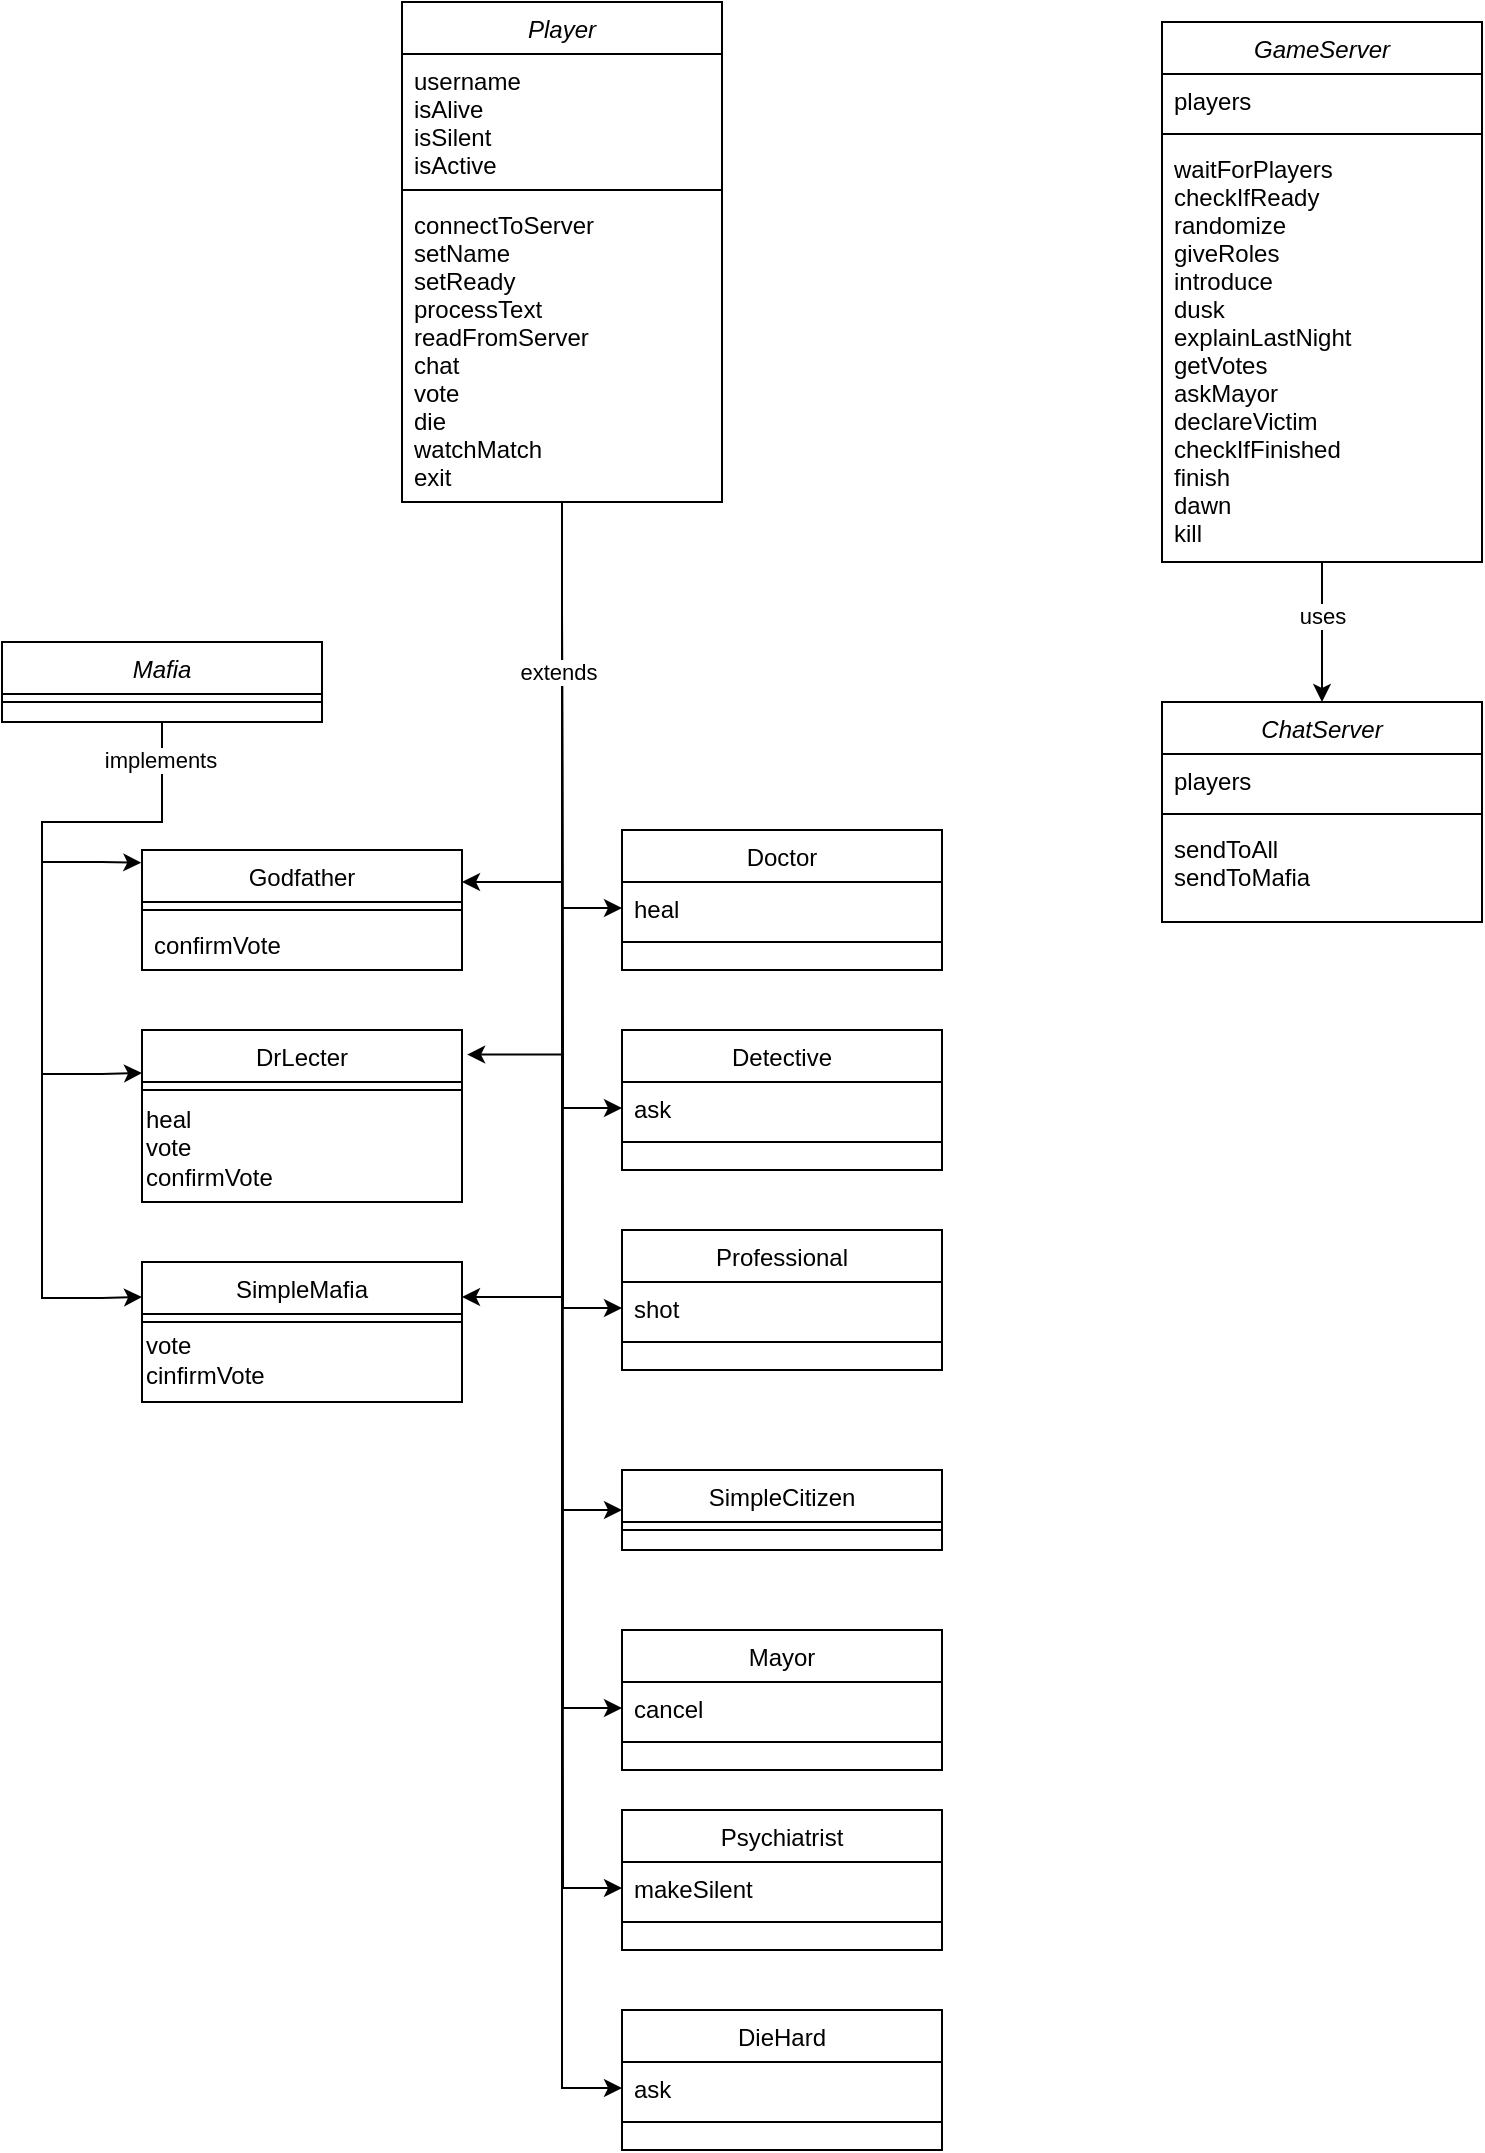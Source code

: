 <mxfile version="14.7.2" type="github">
  <diagram id="C5RBs43oDa-KdzZeNtuy" name="Page-1">
    <mxGraphModel dx="1483" dy="1950" grid="1" gridSize="10" guides="1" tooltips="1" connect="1" arrows="1" fold="1" page="1" pageScale="1" pageWidth="827" pageHeight="1169" math="0" shadow="0">
      <root>
        <mxCell id="WIyWlLk6GJQsqaUBKTNV-0" />
        <mxCell id="WIyWlLk6GJQsqaUBKTNV-1" parent="WIyWlLk6GJQsqaUBKTNV-0" />
        <mxCell id="zkfFHV4jXpPFQw0GAbJ--0" value="Player" style="swimlane;fontStyle=2;align=center;verticalAlign=top;childLayout=stackLayout;horizontal=1;startSize=26;horizontalStack=0;resizeParent=1;resizeLast=0;collapsible=1;marginBottom=0;rounded=0;shadow=0;strokeWidth=1;" parent="WIyWlLk6GJQsqaUBKTNV-1" vertex="1">
          <mxGeometry x="210" y="-1100" width="160" height="250" as="geometry">
            <mxRectangle x="230" y="140" width="160" height="26" as="alternateBounds" />
          </mxGeometry>
        </mxCell>
        <mxCell id="zkfFHV4jXpPFQw0GAbJ--1" value="username&#xa;isAlive&#xa;isSilent&#xa;isActive" style="text;align=left;verticalAlign=top;spacingLeft=4;spacingRight=4;overflow=hidden;rotatable=0;points=[[0,0.5],[1,0.5]];portConstraint=eastwest;" parent="zkfFHV4jXpPFQw0GAbJ--0" vertex="1">
          <mxGeometry y="26" width="160" height="64" as="geometry" />
        </mxCell>
        <mxCell id="zkfFHV4jXpPFQw0GAbJ--4" value="" style="line;html=1;strokeWidth=1;align=left;verticalAlign=middle;spacingTop=-1;spacingLeft=3;spacingRight=3;rotatable=0;labelPosition=right;points=[];portConstraint=eastwest;" parent="zkfFHV4jXpPFQw0GAbJ--0" vertex="1">
          <mxGeometry y="90" width="160" height="8" as="geometry" />
        </mxCell>
        <mxCell id="zkfFHV4jXpPFQw0GAbJ--5" value="connectToServer&#xa;setName&#xa;setReady&#xa;processText&#xa;readFromServer&#xa;chat&#xa;vote&#xa;die&#xa;watchMatch&#xa;exit" style="text;align=left;verticalAlign=top;spacingLeft=4;spacingRight=4;overflow=hidden;rotatable=0;points=[[0,0.5],[1,0.5]];portConstraint=eastwest;" parent="zkfFHV4jXpPFQw0GAbJ--0" vertex="1">
          <mxGeometry y="98" width="160" height="152" as="geometry" />
        </mxCell>
        <mxCell id="zkfFHV4jXpPFQw0GAbJ--6" value="Godfather" style="swimlane;fontStyle=0;align=center;verticalAlign=top;childLayout=stackLayout;horizontal=1;startSize=26;horizontalStack=0;resizeParent=1;resizeLast=0;collapsible=1;marginBottom=0;rounded=0;shadow=0;strokeWidth=1;" parent="WIyWlLk6GJQsqaUBKTNV-1" vertex="1">
          <mxGeometry x="80" y="-676" width="160" height="60" as="geometry">
            <mxRectangle x="130" y="380" width="160" height="26" as="alternateBounds" />
          </mxGeometry>
        </mxCell>
        <mxCell id="zkfFHV4jXpPFQw0GAbJ--9" value="" style="line;html=1;strokeWidth=1;align=left;verticalAlign=middle;spacingTop=-1;spacingLeft=3;spacingRight=3;rotatable=0;labelPosition=right;points=[];portConstraint=eastwest;" parent="zkfFHV4jXpPFQw0GAbJ--6" vertex="1">
          <mxGeometry y="26" width="160" height="8" as="geometry" />
        </mxCell>
        <mxCell id="zkfFHV4jXpPFQw0GAbJ--10" value="confirmVote" style="text;align=left;verticalAlign=top;spacingLeft=4;spacingRight=4;overflow=hidden;rotatable=0;points=[[0,0.5],[1,0.5]];portConstraint=eastwest;fontStyle=0" parent="zkfFHV4jXpPFQw0GAbJ--6" vertex="1">
          <mxGeometry y="34" width="160" height="26" as="geometry" />
        </mxCell>
        <mxCell id="zkfFHV4jXpPFQw0GAbJ--13" value="DrLecter" style="swimlane;fontStyle=0;align=center;verticalAlign=top;childLayout=stackLayout;horizontal=1;startSize=26;horizontalStack=0;resizeParent=1;resizeLast=0;collapsible=1;marginBottom=0;rounded=0;shadow=0;strokeWidth=1;" parent="WIyWlLk6GJQsqaUBKTNV-1" vertex="1">
          <mxGeometry x="80" y="-586" width="160" height="86" as="geometry">
            <mxRectangle x="340" y="380" width="170" height="26" as="alternateBounds" />
          </mxGeometry>
        </mxCell>
        <mxCell id="zkfFHV4jXpPFQw0GAbJ--15" value="" style="line;html=1;strokeWidth=1;align=left;verticalAlign=middle;spacingTop=-1;spacingLeft=3;spacingRight=3;rotatable=0;labelPosition=right;points=[];portConstraint=eastwest;" parent="zkfFHV4jXpPFQw0GAbJ--13" vertex="1">
          <mxGeometry y="26" width="160" height="8" as="geometry" />
        </mxCell>
        <mxCell id="7OucncagDr8Fv_ZyMxwz-26" value="heal&lt;br&gt;vote&lt;br&gt;confirmVote" style="text;html=1;align=left;verticalAlign=middle;resizable=0;points=[];autosize=1;strokeColor=none;" vertex="1" parent="zkfFHV4jXpPFQw0GAbJ--13">
          <mxGeometry y="34" width="160" height="50" as="geometry" />
        </mxCell>
        <mxCell id="AbrMELwW6m5QaHb19Ji3-0" value="Doctor" style="swimlane;fontStyle=0;align=center;verticalAlign=top;childLayout=stackLayout;horizontal=1;startSize=26;horizontalStack=0;resizeParent=1;resizeLast=0;collapsible=1;marginBottom=0;rounded=0;shadow=0;strokeWidth=1;" parent="WIyWlLk6GJQsqaUBKTNV-1" vertex="1">
          <mxGeometry x="320" y="-686" width="160" height="70" as="geometry">
            <mxRectangle x="340" y="380" width="170" height="26" as="alternateBounds" />
          </mxGeometry>
        </mxCell>
        <mxCell id="AbrMELwW6m5QaHb19Ji3-1" value="heal" style="text;align=left;verticalAlign=top;spacingLeft=4;spacingRight=4;overflow=hidden;rotatable=0;points=[[0,0.5],[1,0.5]];portConstraint=eastwest;" parent="AbrMELwW6m5QaHb19Ji3-0" vertex="1">
          <mxGeometry y="26" width="160" height="26" as="geometry" />
        </mxCell>
        <mxCell id="AbrMELwW6m5QaHb19Ji3-2" value="" style="line;html=1;strokeWidth=1;align=left;verticalAlign=middle;spacingTop=-1;spacingLeft=3;spacingRight=3;rotatable=0;labelPosition=right;points=[];portConstraint=eastwest;" parent="AbrMELwW6m5QaHb19Ji3-0" vertex="1">
          <mxGeometry y="52" width="160" height="8" as="geometry" />
        </mxCell>
        <mxCell id="AbrMELwW6m5QaHb19Ji3-3" value="SimpleMafia" style="swimlane;fontStyle=0;align=center;verticalAlign=top;childLayout=stackLayout;horizontal=1;startSize=26;horizontalStack=0;resizeParent=1;resizeLast=0;collapsible=1;marginBottom=0;rounded=0;shadow=0;strokeWidth=1;" parent="WIyWlLk6GJQsqaUBKTNV-1" vertex="1">
          <mxGeometry x="80" y="-470" width="160" height="70" as="geometry">
            <mxRectangle x="340" y="380" width="170" height="26" as="alternateBounds" />
          </mxGeometry>
        </mxCell>
        <mxCell id="AbrMELwW6m5QaHb19Ji3-5" value="" style="line;html=1;strokeWidth=1;align=left;verticalAlign=middle;spacingTop=-1;spacingLeft=3;spacingRight=3;rotatable=0;labelPosition=right;points=[];portConstraint=eastwest;" parent="AbrMELwW6m5QaHb19Ji3-3" vertex="1">
          <mxGeometry y="26" width="160" height="8" as="geometry" />
        </mxCell>
        <mxCell id="7OucncagDr8Fv_ZyMxwz-28" value="vote&lt;br&gt;cinfirmVote" style="text;html=1;align=left;verticalAlign=middle;resizable=0;points=[];autosize=1;strokeColor=none;" vertex="1" parent="AbrMELwW6m5QaHb19Ji3-3">
          <mxGeometry y="34" width="160" height="30" as="geometry" />
        </mxCell>
        <mxCell id="AbrMELwW6m5QaHb19Ji3-6" value="Detective" style="swimlane;fontStyle=0;align=center;verticalAlign=top;childLayout=stackLayout;horizontal=1;startSize=26;horizontalStack=0;resizeParent=1;resizeLast=0;collapsible=1;marginBottom=0;rounded=0;shadow=0;strokeWidth=1;" parent="WIyWlLk6GJQsqaUBKTNV-1" vertex="1">
          <mxGeometry x="320" y="-586" width="160" height="70" as="geometry">
            <mxRectangle x="340" y="380" width="170" height="26" as="alternateBounds" />
          </mxGeometry>
        </mxCell>
        <mxCell id="AbrMELwW6m5QaHb19Ji3-7" value="ask" style="text;align=left;verticalAlign=top;spacingLeft=4;spacingRight=4;overflow=hidden;rotatable=0;points=[[0,0.5],[1,0.5]];portConstraint=eastwest;" parent="AbrMELwW6m5QaHb19Ji3-6" vertex="1">
          <mxGeometry y="26" width="160" height="26" as="geometry" />
        </mxCell>
        <mxCell id="AbrMELwW6m5QaHb19Ji3-8" value="" style="line;html=1;strokeWidth=1;align=left;verticalAlign=middle;spacingTop=-1;spacingLeft=3;spacingRight=3;rotatable=0;labelPosition=right;points=[];portConstraint=eastwest;" parent="AbrMELwW6m5QaHb19Ji3-6" vertex="1">
          <mxGeometry y="52" width="160" height="8" as="geometry" />
        </mxCell>
        <mxCell id="AbrMELwW6m5QaHb19Ji3-9" value="Professional" style="swimlane;fontStyle=0;align=center;verticalAlign=top;childLayout=stackLayout;horizontal=1;startSize=26;horizontalStack=0;resizeParent=1;resizeLast=0;collapsible=1;marginBottom=0;rounded=0;shadow=0;strokeWidth=1;" parent="WIyWlLk6GJQsqaUBKTNV-1" vertex="1">
          <mxGeometry x="320" y="-486" width="160" height="70" as="geometry">
            <mxRectangle x="340" y="380" width="170" height="26" as="alternateBounds" />
          </mxGeometry>
        </mxCell>
        <mxCell id="AbrMELwW6m5QaHb19Ji3-10" value="shot" style="text;align=left;verticalAlign=top;spacingLeft=4;spacingRight=4;overflow=hidden;rotatable=0;points=[[0,0.5],[1,0.5]];portConstraint=eastwest;" parent="AbrMELwW6m5QaHb19Ji3-9" vertex="1">
          <mxGeometry y="26" width="160" height="26" as="geometry" />
        </mxCell>
        <mxCell id="AbrMELwW6m5QaHb19Ji3-11" value="" style="line;html=1;strokeWidth=1;align=left;verticalAlign=middle;spacingTop=-1;spacingLeft=3;spacingRight=3;rotatable=0;labelPosition=right;points=[];portConstraint=eastwest;" parent="AbrMELwW6m5QaHb19Ji3-9" vertex="1">
          <mxGeometry y="52" width="160" height="8" as="geometry" />
        </mxCell>
        <mxCell id="AbrMELwW6m5QaHb19Ji3-12" value="SimpleCitizen" style="swimlane;fontStyle=0;align=center;verticalAlign=top;childLayout=stackLayout;horizontal=1;startSize=26;horizontalStack=0;resizeParent=1;resizeLast=0;collapsible=1;marginBottom=0;rounded=0;shadow=0;strokeWidth=1;" parent="WIyWlLk6GJQsqaUBKTNV-1" vertex="1">
          <mxGeometry x="320" y="-366" width="160" height="40" as="geometry">
            <mxRectangle x="340" y="380" width="170" height="26" as="alternateBounds" />
          </mxGeometry>
        </mxCell>
        <mxCell id="AbrMELwW6m5QaHb19Ji3-14" value="" style="line;html=1;strokeWidth=1;align=left;verticalAlign=middle;spacingTop=-1;spacingLeft=3;spacingRight=3;rotatable=0;labelPosition=right;points=[];portConstraint=eastwest;" parent="AbrMELwW6m5QaHb19Ji3-12" vertex="1">
          <mxGeometry y="26" width="160" height="8" as="geometry" />
        </mxCell>
        <mxCell id="AbrMELwW6m5QaHb19Ji3-15" value="Mayor" style="swimlane;fontStyle=0;align=center;verticalAlign=top;childLayout=stackLayout;horizontal=1;startSize=26;horizontalStack=0;resizeParent=1;resizeLast=0;collapsible=1;marginBottom=0;rounded=0;shadow=0;strokeWidth=1;" parent="WIyWlLk6GJQsqaUBKTNV-1" vertex="1">
          <mxGeometry x="320" y="-286" width="160" height="70" as="geometry">
            <mxRectangle x="340" y="380" width="170" height="26" as="alternateBounds" />
          </mxGeometry>
        </mxCell>
        <mxCell id="AbrMELwW6m5QaHb19Ji3-16" value="cancel" style="text;align=left;verticalAlign=top;spacingLeft=4;spacingRight=4;overflow=hidden;rotatable=0;points=[[0,0.5],[1,0.5]];portConstraint=eastwest;" parent="AbrMELwW6m5QaHb19Ji3-15" vertex="1">
          <mxGeometry y="26" width="160" height="26" as="geometry" />
        </mxCell>
        <mxCell id="AbrMELwW6m5QaHb19Ji3-17" value="" style="line;html=1;strokeWidth=1;align=left;verticalAlign=middle;spacingTop=-1;spacingLeft=3;spacingRight=3;rotatable=0;labelPosition=right;points=[];portConstraint=eastwest;" parent="AbrMELwW6m5QaHb19Ji3-15" vertex="1">
          <mxGeometry y="52" width="160" height="8" as="geometry" />
        </mxCell>
        <mxCell id="AbrMELwW6m5QaHb19Ji3-18" value="Psychiatrist" style="swimlane;fontStyle=0;align=center;verticalAlign=top;childLayout=stackLayout;horizontal=1;startSize=26;horizontalStack=0;resizeParent=1;resizeLast=0;collapsible=1;marginBottom=0;rounded=0;shadow=0;strokeWidth=1;" parent="WIyWlLk6GJQsqaUBKTNV-1" vertex="1">
          <mxGeometry x="320" y="-196" width="160" height="70" as="geometry">
            <mxRectangle x="340" y="380" width="170" height="26" as="alternateBounds" />
          </mxGeometry>
        </mxCell>
        <mxCell id="AbrMELwW6m5QaHb19Ji3-19" value="makeSilent" style="text;align=left;verticalAlign=top;spacingLeft=4;spacingRight=4;overflow=hidden;rotatable=0;points=[[0,0.5],[1,0.5]];portConstraint=eastwest;" parent="AbrMELwW6m5QaHb19Ji3-18" vertex="1">
          <mxGeometry y="26" width="160" height="26" as="geometry" />
        </mxCell>
        <mxCell id="AbrMELwW6m5QaHb19Ji3-20" value="" style="line;html=1;strokeWidth=1;align=left;verticalAlign=middle;spacingTop=-1;spacingLeft=3;spacingRight=3;rotatable=0;labelPosition=right;points=[];portConstraint=eastwest;" parent="AbrMELwW6m5QaHb19Ji3-18" vertex="1">
          <mxGeometry y="52" width="160" height="8" as="geometry" />
        </mxCell>
        <mxCell id="AbrMELwW6m5QaHb19Ji3-21" value="DieHard" style="swimlane;fontStyle=0;align=center;verticalAlign=top;childLayout=stackLayout;horizontal=1;startSize=26;horizontalStack=0;resizeParent=1;resizeLast=0;collapsible=1;marginBottom=0;rounded=0;shadow=0;strokeWidth=1;" parent="WIyWlLk6GJQsqaUBKTNV-1" vertex="1">
          <mxGeometry x="320" y="-96" width="160" height="70" as="geometry">
            <mxRectangle x="340" y="380" width="170" height="26" as="alternateBounds" />
          </mxGeometry>
        </mxCell>
        <mxCell id="AbrMELwW6m5QaHb19Ji3-22" value="ask" style="text;align=left;verticalAlign=top;spacingLeft=4;spacingRight=4;overflow=hidden;rotatable=0;points=[[0,0.5],[1,0.5]];portConstraint=eastwest;" parent="AbrMELwW6m5QaHb19Ji3-21" vertex="1">
          <mxGeometry y="26" width="160" height="26" as="geometry" />
        </mxCell>
        <mxCell id="AbrMELwW6m5QaHb19Ji3-23" value="" style="line;html=1;strokeWidth=1;align=left;verticalAlign=middle;spacingTop=-1;spacingLeft=3;spacingRight=3;rotatable=0;labelPosition=right;points=[];portConstraint=eastwest;" parent="AbrMELwW6m5QaHb19Ji3-21" vertex="1">
          <mxGeometry y="52" width="160" height="8" as="geometry" />
        </mxCell>
        <mxCell id="AbrMELwW6m5QaHb19Ji3-35" style="edgeStyle=orthogonalEdgeStyle;rounded=0;orthogonalLoop=1;jettySize=auto;html=1;" parent="WIyWlLk6GJQsqaUBKTNV-1" edge="1" target="AbrMELwW6m5QaHb19Ji3-1">
          <mxGeometry relative="1" as="geometry">
            <mxPoint x="290" y="-796" as="sourcePoint" />
            <Array as="points">
              <mxPoint x="290" y="-647" />
            </Array>
          </mxGeometry>
        </mxCell>
        <mxCell id="AbrMELwW6m5QaHb19Ji3-36" style="edgeStyle=orthogonalEdgeStyle;rounded=0;orthogonalLoop=1;jettySize=auto;html=1;entryX=0;entryY=0.5;entryDx=0;entryDy=0;" parent="WIyWlLk6GJQsqaUBKTNV-1" edge="1" target="AbrMELwW6m5QaHb19Ji3-7">
          <mxGeometry relative="1" as="geometry">
            <mxPoint x="290" y="-796" as="sourcePoint" />
          </mxGeometry>
        </mxCell>
        <mxCell id="AbrMELwW6m5QaHb19Ji3-37" style="edgeStyle=orthogonalEdgeStyle;rounded=0;orthogonalLoop=1;jettySize=auto;html=1;entryX=1.016;entryY=0.143;entryDx=0;entryDy=0;entryPerimeter=0;" parent="WIyWlLk6GJQsqaUBKTNV-1" edge="1" target="zkfFHV4jXpPFQw0GAbJ--13">
          <mxGeometry relative="1" as="geometry">
            <mxPoint x="240" y="-477" as="targetPoint" />
            <mxPoint x="290" y="-796" as="sourcePoint" />
            <Array as="points">
              <mxPoint x="290" y="-574" />
            </Array>
          </mxGeometry>
        </mxCell>
        <mxCell id="AbrMELwW6m5QaHb19Ji3-38" style="edgeStyle=orthogonalEdgeStyle;rounded=0;orthogonalLoop=1;jettySize=auto;html=1;entryX=0;entryY=0.5;entryDx=0;entryDy=0;" parent="WIyWlLk6GJQsqaUBKTNV-1" edge="1" target="AbrMELwW6m5QaHb19Ji3-10">
          <mxGeometry relative="1" as="geometry">
            <mxPoint x="290" y="-796" as="sourcePoint" />
          </mxGeometry>
        </mxCell>
        <mxCell id="AbrMELwW6m5QaHb19Ji3-39" style="edgeStyle=orthogonalEdgeStyle;rounded=0;orthogonalLoop=1;jettySize=auto;html=1;entryX=1;entryY=0.25;entryDx=0;entryDy=0;" parent="WIyWlLk6GJQsqaUBKTNV-1" edge="1" target="AbrMELwW6m5QaHb19Ji3-3">
          <mxGeometry relative="1" as="geometry">
            <mxPoint x="240" y="-371.0" as="targetPoint" />
            <mxPoint x="290" y="-796" as="sourcePoint" />
            <Array as="points">
              <mxPoint x="290" y="-452" />
            </Array>
          </mxGeometry>
        </mxCell>
        <mxCell id="AbrMELwW6m5QaHb19Ji3-40" style="edgeStyle=orthogonalEdgeStyle;rounded=0;orthogonalLoop=1;jettySize=auto;html=1;entryX=0;entryY=0.5;entryDx=0;entryDy=0;" parent="WIyWlLk6GJQsqaUBKTNV-1" edge="1" target="AbrMELwW6m5QaHb19Ji3-12">
          <mxGeometry relative="1" as="geometry">
            <mxPoint x="320" y="-347" as="targetPoint" />
            <mxPoint x="290" y="-796" as="sourcePoint" />
            <Array as="points">
              <mxPoint x="290" y="-346" />
            </Array>
          </mxGeometry>
        </mxCell>
        <mxCell id="AbrMELwW6m5QaHb19Ji3-41" style="edgeStyle=orthogonalEdgeStyle;rounded=0;orthogonalLoop=1;jettySize=auto;html=1;entryX=0;entryY=0.5;entryDx=0;entryDy=0;" parent="WIyWlLk6GJQsqaUBKTNV-1" edge="1" target="AbrMELwW6m5QaHb19Ji3-16">
          <mxGeometry relative="1" as="geometry">
            <mxPoint x="290" y="-796" as="sourcePoint" />
          </mxGeometry>
        </mxCell>
        <mxCell id="AbrMELwW6m5QaHb19Ji3-42" style="edgeStyle=orthogonalEdgeStyle;rounded=0;orthogonalLoop=1;jettySize=auto;html=1;entryX=0;entryY=0.5;entryDx=0;entryDy=0;" parent="WIyWlLk6GJQsqaUBKTNV-1" edge="1" target="AbrMELwW6m5QaHb19Ji3-19">
          <mxGeometry relative="1" as="geometry">
            <mxPoint x="290" y="-796" as="sourcePoint" />
          </mxGeometry>
        </mxCell>
        <mxCell id="AbrMELwW6m5QaHb19Ji3-43" style="edgeStyle=orthogonalEdgeStyle;rounded=0;orthogonalLoop=1;jettySize=auto;html=1;exitX=0.5;exitY=1;exitDx=0;exitDy=0;entryX=0;entryY=0.5;entryDx=0;entryDy=0;" parent="WIyWlLk6GJQsqaUBKTNV-1" source="zkfFHV4jXpPFQw0GAbJ--0" edge="1" target="AbrMELwW6m5QaHb19Ji3-22">
          <mxGeometry relative="1" as="geometry">
            <mxPoint x="290" y="-817.6" as="sourcePoint" />
          </mxGeometry>
        </mxCell>
        <mxCell id="AbrMELwW6m5QaHb19Ji3-44" style="edgeStyle=orthogonalEdgeStyle;rounded=0;orthogonalLoop=1;jettySize=auto;html=1;" parent="WIyWlLk6GJQsqaUBKTNV-1" edge="1">
          <mxGeometry relative="1" as="geometry">
            <mxPoint x="240" y="-660" as="targetPoint" />
            <mxPoint x="290" y="-796" as="sourcePoint" />
            <Array as="points">
              <mxPoint x="290" y="-660" />
            </Array>
          </mxGeometry>
        </mxCell>
        <mxCell id="7OucncagDr8Fv_ZyMxwz-7" value="extends" style="edgeLabel;html=1;align=center;verticalAlign=middle;resizable=0;points=[];" vertex="1" connectable="0" parent="AbrMELwW6m5QaHb19Ji3-44">
          <mxGeometry x="-0.669" y="-2" relative="1" as="geometry">
            <mxPoint as="offset" />
          </mxGeometry>
        </mxCell>
        <mxCell id="7OucncagDr8Fv_ZyMxwz-13" style="edgeStyle=orthogonalEdgeStyle;rounded=0;orthogonalLoop=1;jettySize=auto;html=1;entryX=0.5;entryY=0;entryDx=0;entryDy=0;" edge="1" parent="WIyWlLk6GJQsqaUBKTNV-1" source="7OucncagDr8Fv_ZyMxwz-0" target="7OucncagDr8Fv_ZyMxwz-9">
          <mxGeometry relative="1" as="geometry" />
        </mxCell>
        <mxCell id="7OucncagDr8Fv_ZyMxwz-14" value="uses" style="edgeLabel;html=1;align=center;verticalAlign=middle;resizable=0;points=[];" vertex="1" connectable="0" parent="7OucncagDr8Fv_ZyMxwz-13">
          <mxGeometry x="-0.229" relative="1" as="geometry">
            <mxPoint as="offset" />
          </mxGeometry>
        </mxCell>
        <mxCell id="7OucncagDr8Fv_ZyMxwz-0" value="GameServer" style="swimlane;fontStyle=2;align=center;verticalAlign=top;childLayout=stackLayout;horizontal=1;startSize=26;horizontalStack=0;resizeParent=1;resizeLast=0;collapsible=1;marginBottom=0;rounded=0;shadow=0;strokeWidth=1;" vertex="1" parent="WIyWlLk6GJQsqaUBKTNV-1">
          <mxGeometry x="590" y="-1090" width="160" height="270" as="geometry">
            <mxRectangle x="230" y="140" width="160" height="26" as="alternateBounds" />
          </mxGeometry>
        </mxCell>
        <mxCell id="7OucncagDr8Fv_ZyMxwz-1" value="players" style="text;align=left;verticalAlign=top;spacingLeft=4;spacingRight=4;overflow=hidden;rotatable=0;points=[[0,0.5],[1,0.5]];portConstraint=eastwest;" vertex="1" parent="7OucncagDr8Fv_ZyMxwz-0">
          <mxGeometry y="26" width="160" height="26" as="geometry" />
        </mxCell>
        <mxCell id="7OucncagDr8Fv_ZyMxwz-4" value="" style="line;html=1;strokeWidth=1;align=left;verticalAlign=middle;spacingTop=-1;spacingLeft=3;spacingRight=3;rotatable=0;labelPosition=right;points=[];portConstraint=eastwest;" vertex="1" parent="7OucncagDr8Fv_ZyMxwz-0">
          <mxGeometry y="52" width="160" height="8" as="geometry" />
        </mxCell>
        <mxCell id="7OucncagDr8Fv_ZyMxwz-5" value="waitForPlayers&#xa;checkIfReady&#xa;randomize&#xa;giveRoles&#xa;introduce&#xa;dusk&#xa;explainLastNight&#xa;getVotes&#xa;askMayor&#xa;declareVictim&#xa;checkIfFinished&#xa;finish&#xa;dawn&#xa;kill" style="text;align=left;verticalAlign=top;spacingLeft=4;spacingRight=4;overflow=hidden;rotatable=0;points=[[0,0.5],[1,0.5]];portConstraint=eastwest;" vertex="1" parent="7OucncagDr8Fv_ZyMxwz-0">
          <mxGeometry y="60" width="160" height="210" as="geometry" />
        </mxCell>
        <mxCell id="7OucncagDr8Fv_ZyMxwz-9" value="ChatServer" style="swimlane;fontStyle=2;align=center;verticalAlign=top;childLayout=stackLayout;horizontal=1;startSize=26;horizontalStack=0;resizeParent=1;resizeLast=0;collapsible=1;marginBottom=0;rounded=0;shadow=0;strokeWidth=1;" vertex="1" parent="WIyWlLk6GJQsqaUBKTNV-1">
          <mxGeometry x="590" y="-750" width="160" height="110" as="geometry">
            <mxRectangle x="230" y="140" width="160" height="26" as="alternateBounds" />
          </mxGeometry>
        </mxCell>
        <mxCell id="7OucncagDr8Fv_ZyMxwz-10" value="players" style="text;align=left;verticalAlign=top;spacingLeft=4;spacingRight=4;overflow=hidden;rotatable=0;points=[[0,0.5],[1,0.5]];portConstraint=eastwest;" vertex="1" parent="7OucncagDr8Fv_ZyMxwz-9">
          <mxGeometry y="26" width="160" height="26" as="geometry" />
        </mxCell>
        <mxCell id="7OucncagDr8Fv_ZyMxwz-11" value="" style="line;html=1;strokeWidth=1;align=left;verticalAlign=middle;spacingTop=-1;spacingLeft=3;spacingRight=3;rotatable=0;labelPosition=right;points=[];portConstraint=eastwest;" vertex="1" parent="7OucncagDr8Fv_ZyMxwz-9">
          <mxGeometry y="52" width="160" height="8" as="geometry" />
        </mxCell>
        <mxCell id="7OucncagDr8Fv_ZyMxwz-12" value="sendToAll&#xa;sendToMafia" style="text;align=left;verticalAlign=top;spacingLeft=4;spacingRight=4;overflow=hidden;rotatable=0;points=[[0,0.5],[1,0.5]];portConstraint=eastwest;" vertex="1" parent="7OucncagDr8Fv_ZyMxwz-9">
          <mxGeometry y="60" width="160" height="50" as="geometry" />
        </mxCell>
        <mxCell id="7OucncagDr8Fv_ZyMxwz-19" style="edgeStyle=orthogonalEdgeStyle;rounded=0;orthogonalLoop=1;jettySize=auto;html=1;entryX=-0.002;entryY=0.106;entryDx=0;entryDy=0;entryPerimeter=0;" edge="1" parent="WIyWlLk6GJQsqaUBKTNV-1" source="7OucncagDr8Fv_ZyMxwz-15" target="zkfFHV4jXpPFQw0GAbJ--6">
          <mxGeometry relative="1" as="geometry">
            <Array as="points">
              <mxPoint x="90" y="-690" />
              <mxPoint x="30" y="-690" />
              <mxPoint x="30" y="-670" />
              <mxPoint x="60" y="-670" />
            </Array>
          </mxGeometry>
        </mxCell>
        <mxCell id="7OucncagDr8Fv_ZyMxwz-20" style="edgeStyle=orthogonalEdgeStyle;rounded=0;orthogonalLoop=1;jettySize=auto;html=1;exitX=0.5;exitY=1;exitDx=0;exitDy=0;entryX=0;entryY=0.25;entryDx=0;entryDy=0;" edge="1" parent="WIyWlLk6GJQsqaUBKTNV-1" source="7OucncagDr8Fv_ZyMxwz-15" target="zkfFHV4jXpPFQw0GAbJ--13">
          <mxGeometry relative="1" as="geometry">
            <Array as="points">
              <mxPoint x="90" y="-690" />
              <mxPoint x="30" y="-690" />
              <mxPoint x="30" y="-564" />
              <mxPoint x="60" y="-564" />
            </Array>
          </mxGeometry>
        </mxCell>
        <mxCell id="7OucncagDr8Fv_ZyMxwz-25" style="edgeStyle=orthogonalEdgeStyle;rounded=0;orthogonalLoop=1;jettySize=auto;html=1;exitX=0.5;exitY=1;exitDx=0;exitDy=0;entryX=0;entryY=0.25;entryDx=0;entryDy=0;" edge="1" parent="WIyWlLk6GJQsqaUBKTNV-1" source="7OucncagDr8Fv_ZyMxwz-15" target="AbrMELwW6m5QaHb19Ji3-3">
          <mxGeometry relative="1" as="geometry">
            <Array as="points">
              <mxPoint x="90" y="-690" />
              <mxPoint x="30" y="-690" />
              <mxPoint x="30" y="-452" />
              <mxPoint x="60" y="-452" />
            </Array>
          </mxGeometry>
        </mxCell>
        <mxCell id="7OucncagDr8Fv_ZyMxwz-29" value="implements" style="edgeLabel;html=1;align=center;verticalAlign=middle;resizable=0;points=[];" vertex="1" connectable="0" parent="7OucncagDr8Fv_ZyMxwz-25">
          <mxGeometry x="-0.904" y="-1" relative="1" as="geometry">
            <mxPoint as="offset" />
          </mxGeometry>
        </mxCell>
        <mxCell id="7OucncagDr8Fv_ZyMxwz-15" value="Mafia" style="swimlane;fontStyle=2;align=center;verticalAlign=top;childLayout=stackLayout;horizontal=1;startSize=26;horizontalStack=0;resizeParent=1;resizeLast=0;collapsible=1;marginBottom=0;rounded=0;shadow=0;strokeWidth=1;" vertex="1" parent="WIyWlLk6GJQsqaUBKTNV-1">
          <mxGeometry x="10" y="-780" width="160" height="40" as="geometry">
            <mxRectangle x="230" y="140" width="160" height="26" as="alternateBounds" />
          </mxGeometry>
        </mxCell>
        <mxCell id="7OucncagDr8Fv_ZyMxwz-17" value="" style="line;html=1;strokeWidth=1;align=left;verticalAlign=middle;spacingTop=-1;spacingLeft=3;spacingRight=3;rotatable=0;labelPosition=right;points=[];portConstraint=eastwest;" vertex="1" parent="7OucncagDr8Fv_ZyMxwz-15">
          <mxGeometry y="26" width="160" height="8" as="geometry" />
        </mxCell>
      </root>
    </mxGraphModel>
  </diagram>
</mxfile>
